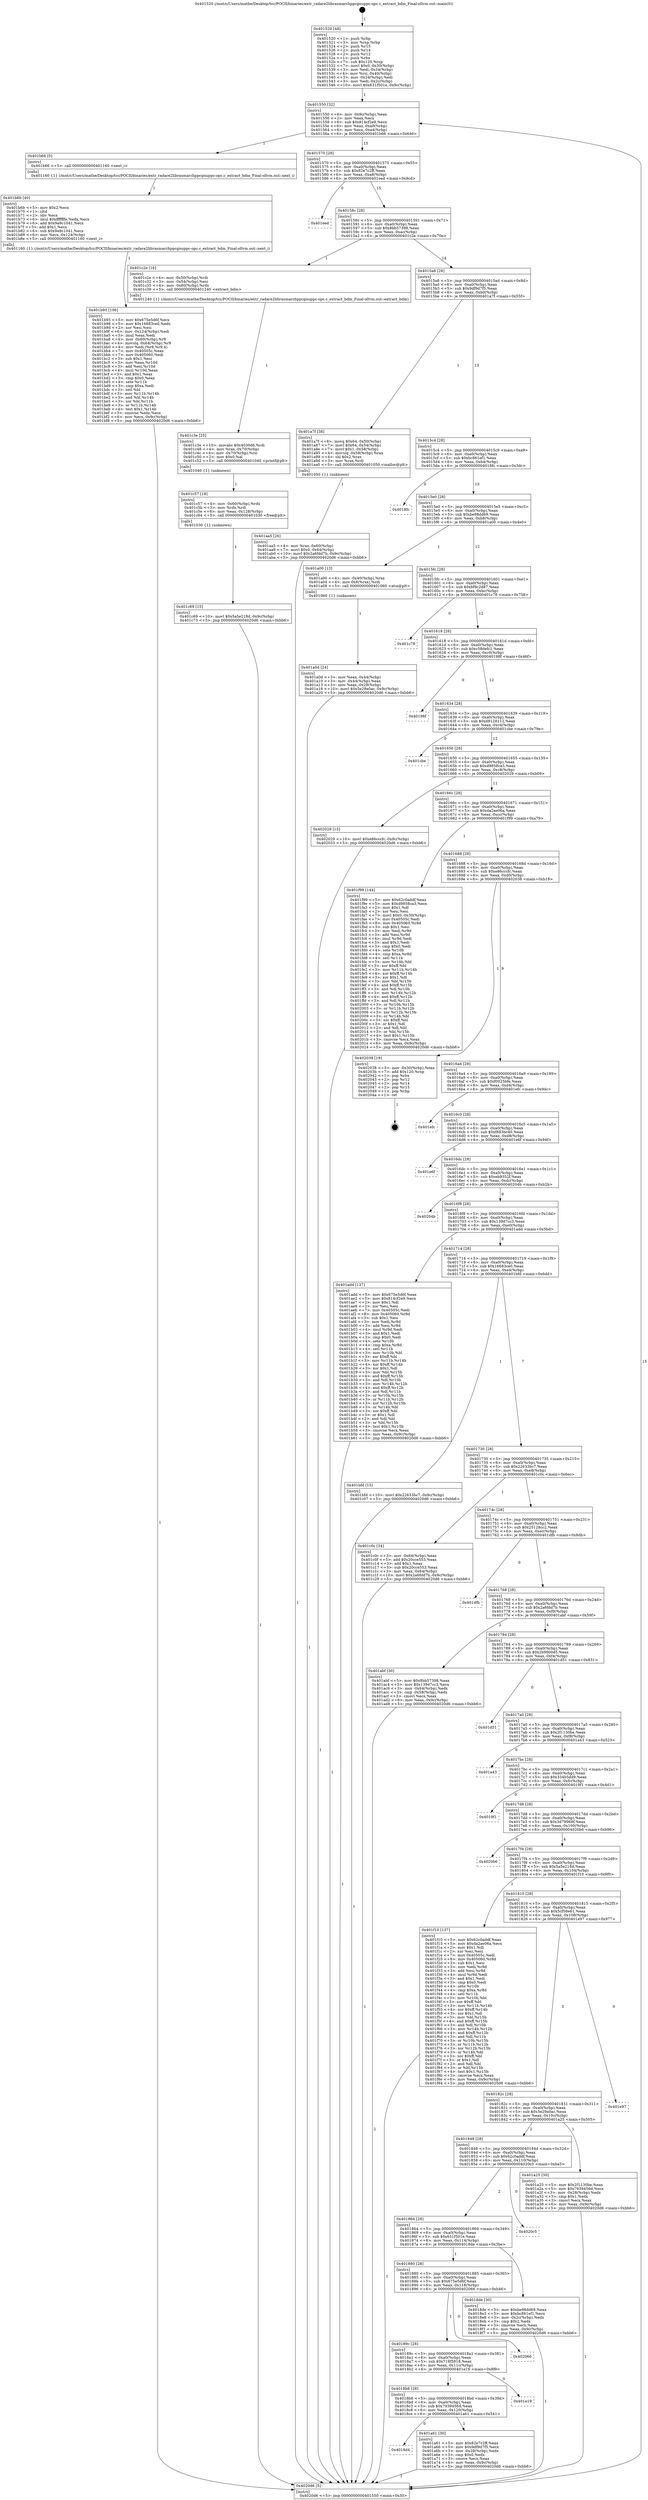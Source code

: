digraph "0x401520" {
  label = "0x401520 (/mnt/c/Users/mathe/Desktop/tcc/POCII/binaries/extr_radare2librasmarchppcgnuppc-opc.c_extract_bdm_Final-ollvm.out::main(0))"
  labelloc = "t"
  node[shape=record]

  Entry [label="",width=0.3,height=0.3,shape=circle,fillcolor=black,style=filled]
  "0x401550" [label="{
     0x401550 [32]\l
     | [instrs]\l
     &nbsp;&nbsp;0x401550 \<+6\>: mov -0x9c(%rbp),%eax\l
     &nbsp;&nbsp;0x401556 \<+2\>: mov %eax,%ecx\l
     &nbsp;&nbsp;0x401558 \<+6\>: sub $0x814cf2e9,%ecx\l
     &nbsp;&nbsp;0x40155e \<+6\>: mov %eax,-0xa0(%rbp)\l
     &nbsp;&nbsp;0x401564 \<+6\>: mov %ecx,-0xa4(%rbp)\l
     &nbsp;&nbsp;0x40156a \<+6\>: je 0000000000401b66 \<main+0x646\>\l
  }"]
  "0x401b66" [label="{
     0x401b66 [5]\l
     | [instrs]\l
     &nbsp;&nbsp;0x401b66 \<+5\>: call 0000000000401160 \<next_i\>\l
     | [calls]\l
     &nbsp;&nbsp;0x401160 \{1\} (/mnt/c/Users/mathe/Desktop/tcc/POCII/binaries/extr_radare2librasmarchppcgnuppc-opc.c_extract_bdm_Final-ollvm.out::next_i)\l
  }"]
  "0x401570" [label="{
     0x401570 [28]\l
     | [instrs]\l
     &nbsp;&nbsp;0x401570 \<+5\>: jmp 0000000000401575 \<main+0x55\>\l
     &nbsp;&nbsp;0x401575 \<+6\>: mov -0xa0(%rbp),%eax\l
     &nbsp;&nbsp;0x40157b \<+5\>: sub $0x82e7c2ff,%eax\l
     &nbsp;&nbsp;0x401580 \<+6\>: mov %eax,-0xa8(%rbp)\l
     &nbsp;&nbsp;0x401586 \<+6\>: je 0000000000401eed \<main+0x9cd\>\l
  }"]
  Exit [label="",width=0.3,height=0.3,shape=circle,fillcolor=black,style=filled,peripheries=2]
  "0x401eed" [label="{
     0x401eed\l
  }", style=dashed]
  "0x40158c" [label="{
     0x40158c [28]\l
     | [instrs]\l
     &nbsp;&nbsp;0x40158c \<+5\>: jmp 0000000000401591 \<main+0x71\>\l
     &nbsp;&nbsp;0x401591 \<+6\>: mov -0xa0(%rbp),%eax\l
     &nbsp;&nbsp;0x401597 \<+5\>: sub $0x8bb57398,%eax\l
     &nbsp;&nbsp;0x40159c \<+6\>: mov %eax,-0xac(%rbp)\l
     &nbsp;&nbsp;0x4015a2 \<+6\>: je 0000000000401c2e \<main+0x70e\>\l
  }"]
  "0x401c69" [label="{
     0x401c69 [15]\l
     | [instrs]\l
     &nbsp;&nbsp;0x401c69 \<+10\>: movl $0x5a5e218d,-0x9c(%rbp)\l
     &nbsp;&nbsp;0x401c73 \<+5\>: jmp 00000000004020d6 \<main+0xbb6\>\l
  }"]
  "0x401c2e" [label="{
     0x401c2e [16]\l
     | [instrs]\l
     &nbsp;&nbsp;0x401c2e \<+4\>: mov -0x50(%rbp),%rdi\l
     &nbsp;&nbsp;0x401c32 \<+3\>: mov -0x54(%rbp),%esi\l
     &nbsp;&nbsp;0x401c35 \<+4\>: mov -0x60(%rbp),%rdx\l
     &nbsp;&nbsp;0x401c39 \<+5\>: call 0000000000401240 \<extract_bdm\>\l
     | [calls]\l
     &nbsp;&nbsp;0x401240 \{1\} (/mnt/c/Users/mathe/Desktop/tcc/POCII/binaries/extr_radare2librasmarchppcgnuppc-opc.c_extract_bdm_Final-ollvm.out::extract_bdm)\l
  }"]
  "0x4015a8" [label="{
     0x4015a8 [28]\l
     | [instrs]\l
     &nbsp;&nbsp;0x4015a8 \<+5\>: jmp 00000000004015ad \<main+0x8d\>\l
     &nbsp;&nbsp;0x4015ad \<+6\>: mov -0xa0(%rbp),%eax\l
     &nbsp;&nbsp;0x4015b3 \<+5\>: sub $0x9df9d7f5,%eax\l
     &nbsp;&nbsp;0x4015b8 \<+6\>: mov %eax,-0xb0(%rbp)\l
     &nbsp;&nbsp;0x4015be \<+6\>: je 0000000000401a7f \<main+0x55f\>\l
  }"]
  "0x401c57" [label="{
     0x401c57 [18]\l
     | [instrs]\l
     &nbsp;&nbsp;0x401c57 \<+4\>: mov -0x60(%rbp),%rdx\l
     &nbsp;&nbsp;0x401c5b \<+3\>: mov %rdx,%rdi\l
     &nbsp;&nbsp;0x401c5e \<+6\>: mov %eax,-0x128(%rbp)\l
     &nbsp;&nbsp;0x401c64 \<+5\>: call 0000000000401030 \<free@plt\>\l
     | [calls]\l
     &nbsp;&nbsp;0x401030 \{1\} (unknown)\l
  }"]
  "0x401a7f" [label="{
     0x401a7f [38]\l
     | [instrs]\l
     &nbsp;&nbsp;0x401a7f \<+8\>: movq $0x64,-0x50(%rbp)\l
     &nbsp;&nbsp;0x401a87 \<+7\>: movl $0x64,-0x54(%rbp)\l
     &nbsp;&nbsp;0x401a8e \<+7\>: movl $0x1,-0x58(%rbp)\l
     &nbsp;&nbsp;0x401a95 \<+4\>: movslq -0x58(%rbp),%rax\l
     &nbsp;&nbsp;0x401a99 \<+4\>: shl $0x2,%rax\l
     &nbsp;&nbsp;0x401a9d \<+3\>: mov %rax,%rdi\l
     &nbsp;&nbsp;0x401aa0 \<+5\>: call 0000000000401050 \<malloc@plt\>\l
     | [calls]\l
     &nbsp;&nbsp;0x401050 \{1\} (unknown)\l
  }"]
  "0x4015c4" [label="{
     0x4015c4 [28]\l
     | [instrs]\l
     &nbsp;&nbsp;0x4015c4 \<+5\>: jmp 00000000004015c9 \<main+0xa9\>\l
     &nbsp;&nbsp;0x4015c9 \<+6\>: mov -0xa0(%rbp),%eax\l
     &nbsp;&nbsp;0x4015cf \<+5\>: sub $0xbc861ef1,%eax\l
     &nbsp;&nbsp;0x4015d4 \<+6\>: mov %eax,-0xb4(%rbp)\l
     &nbsp;&nbsp;0x4015da \<+6\>: je 00000000004018fc \<main+0x3dc\>\l
  }"]
  "0x401c3e" [label="{
     0x401c3e [25]\l
     | [instrs]\l
     &nbsp;&nbsp;0x401c3e \<+10\>: movabs $0x4030d6,%rdi\l
     &nbsp;&nbsp;0x401c48 \<+4\>: mov %rax,-0x70(%rbp)\l
     &nbsp;&nbsp;0x401c4c \<+4\>: mov -0x70(%rbp),%rsi\l
     &nbsp;&nbsp;0x401c50 \<+2\>: mov $0x0,%al\l
     &nbsp;&nbsp;0x401c52 \<+5\>: call 0000000000401040 \<printf@plt\>\l
     | [calls]\l
     &nbsp;&nbsp;0x401040 \{1\} (unknown)\l
  }"]
  "0x4018fc" [label="{
     0x4018fc\l
  }", style=dashed]
  "0x4015e0" [label="{
     0x4015e0 [28]\l
     | [instrs]\l
     &nbsp;&nbsp;0x4015e0 \<+5\>: jmp 00000000004015e5 \<main+0xc5\>\l
     &nbsp;&nbsp;0x4015e5 \<+6\>: mov -0xa0(%rbp),%eax\l
     &nbsp;&nbsp;0x4015eb \<+5\>: sub $0xbe98dd69,%eax\l
     &nbsp;&nbsp;0x4015f0 \<+6\>: mov %eax,-0xb8(%rbp)\l
     &nbsp;&nbsp;0x4015f6 \<+6\>: je 0000000000401a00 \<main+0x4e0\>\l
  }"]
  "0x401b93" [label="{
     0x401b93 [106]\l
     | [instrs]\l
     &nbsp;&nbsp;0x401b93 \<+5\>: mov $0x675e5d6f,%ecx\l
     &nbsp;&nbsp;0x401b98 \<+5\>: mov $0x16683ce0,%edx\l
     &nbsp;&nbsp;0x401b9d \<+2\>: xor %esi,%esi\l
     &nbsp;&nbsp;0x401b9f \<+6\>: mov -0x124(%rbp),%edi\l
     &nbsp;&nbsp;0x401ba5 \<+3\>: imul %eax,%edi\l
     &nbsp;&nbsp;0x401ba8 \<+4\>: mov -0x60(%rbp),%r8\l
     &nbsp;&nbsp;0x401bac \<+4\>: movslq -0x64(%rbp),%r9\l
     &nbsp;&nbsp;0x401bb0 \<+4\>: mov %edi,(%r8,%r9,4)\l
     &nbsp;&nbsp;0x401bb4 \<+7\>: mov 0x40505c,%eax\l
     &nbsp;&nbsp;0x401bbb \<+7\>: mov 0x405060,%edi\l
     &nbsp;&nbsp;0x401bc2 \<+3\>: sub $0x1,%esi\l
     &nbsp;&nbsp;0x401bc5 \<+3\>: mov %eax,%r10d\l
     &nbsp;&nbsp;0x401bc8 \<+3\>: add %esi,%r10d\l
     &nbsp;&nbsp;0x401bcb \<+4\>: imul %r10d,%eax\l
     &nbsp;&nbsp;0x401bcf \<+3\>: and $0x1,%eax\l
     &nbsp;&nbsp;0x401bd2 \<+3\>: cmp $0x0,%eax\l
     &nbsp;&nbsp;0x401bd5 \<+4\>: sete %r11b\l
     &nbsp;&nbsp;0x401bd9 \<+3\>: cmp $0xa,%edi\l
     &nbsp;&nbsp;0x401bdc \<+3\>: setl %bl\l
     &nbsp;&nbsp;0x401bdf \<+3\>: mov %r11b,%r14b\l
     &nbsp;&nbsp;0x401be2 \<+3\>: and %bl,%r14b\l
     &nbsp;&nbsp;0x401be5 \<+3\>: xor %bl,%r11b\l
     &nbsp;&nbsp;0x401be8 \<+3\>: or %r11b,%r14b\l
     &nbsp;&nbsp;0x401beb \<+4\>: test $0x1,%r14b\l
     &nbsp;&nbsp;0x401bef \<+3\>: cmovne %edx,%ecx\l
     &nbsp;&nbsp;0x401bf2 \<+6\>: mov %ecx,-0x9c(%rbp)\l
     &nbsp;&nbsp;0x401bf8 \<+5\>: jmp 00000000004020d6 \<main+0xbb6\>\l
  }"]
  "0x401a00" [label="{
     0x401a00 [13]\l
     | [instrs]\l
     &nbsp;&nbsp;0x401a00 \<+4\>: mov -0x40(%rbp),%rax\l
     &nbsp;&nbsp;0x401a04 \<+4\>: mov 0x8(%rax),%rdi\l
     &nbsp;&nbsp;0x401a08 \<+5\>: call 0000000000401060 \<atoi@plt\>\l
     | [calls]\l
     &nbsp;&nbsp;0x401060 \{1\} (unknown)\l
  }"]
  "0x4015fc" [label="{
     0x4015fc [28]\l
     | [instrs]\l
     &nbsp;&nbsp;0x4015fc \<+5\>: jmp 0000000000401601 \<main+0xe1\>\l
     &nbsp;&nbsp;0x401601 \<+6\>: mov -0xa0(%rbp),%eax\l
     &nbsp;&nbsp;0x401607 \<+5\>: sub $0xbf9c2d87,%eax\l
     &nbsp;&nbsp;0x40160c \<+6\>: mov %eax,-0xbc(%rbp)\l
     &nbsp;&nbsp;0x401612 \<+6\>: je 0000000000401c78 \<main+0x758\>\l
  }"]
  "0x401b6b" [label="{
     0x401b6b [40]\l
     | [instrs]\l
     &nbsp;&nbsp;0x401b6b \<+5\>: mov $0x2,%ecx\l
     &nbsp;&nbsp;0x401b70 \<+1\>: cltd\l
     &nbsp;&nbsp;0x401b71 \<+2\>: idiv %ecx\l
     &nbsp;&nbsp;0x401b73 \<+6\>: imul $0xfffffffe,%edx,%ecx\l
     &nbsp;&nbsp;0x401b79 \<+6\>: add $0x9a9c1041,%ecx\l
     &nbsp;&nbsp;0x401b7f \<+3\>: add $0x1,%ecx\l
     &nbsp;&nbsp;0x401b82 \<+6\>: sub $0x9a9c1041,%ecx\l
     &nbsp;&nbsp;0x401b88 \<+6\>: mov %ecx,-0x124(%rbp)\l
     &nbsp;&nbsp;0x401b8e \<+5\>: call 0000000000401160 \<next_i\>\l
     | [calls]\l
     &nbsp;&nbsp;0x401160 \{1\} (/mnt/c/Users/mathe/Desktop/tcc/POCII/binaries/extr_radare2librasmarchppcgnuppc-opc.c_extract_bdm_Final-ollvm.out::next_i)\l
  }"]
  "0x401c78" [label="{
     0x401c78\l
  }", style=dashed]
  "0x401618" [label="{
     0x401618 [28]\l
     | [instrs]\l
     &nbsp;&nbsp;0x401618 \<+5\>: jmp 000000000040161d \<main+0xfd\>\l
     &nbsp;&nbsp;0x40161d \<+6\>: mov -0xa0(%rbp),%eax\l
     &nbsp;&nbsp;0x401623 \<+5\>: sub $0xc58defc1,%eax\l
     &nbsp;&nbsp;0x401628 \<+6\>: mov %eax,-0xc0(%rbp)\l
     &nbsp;&nbsp;0x40162e \<+6\>: je 000000000040198f \<main+0x46f\>\l
  }"]
  "0x401aa5" [label="{
     0x401aa5 [26]\l
     | [instrs]\l
     &nbsp;&nbsp;0x401aa5 \<+4\>: mov %rax,-0x60(%rbp)\l
     &nbsp;&nbsp;0x401aa9 \<+7\>: movl $0x0,-0x64(%rbp)\l
     &nbsp;&nbsp;0x401ab0 \<+10\>: movl $0x2a6fdd7b,-0x9c(%rbp)\l
     &nbsp;&nbsp;0x401aba \<+5\>: jmp 00000000004020d6 \<main+0xbb6\>\l
  }"]
  "0x40198f" [label="{
     0x40198f\l
  }", style=dashed]
  "0x401634" [label="{
     0x401634 [28]\l
     | [instrs]\l
     &nbsp;&nbsp;0x401634 \<+5\>: jmp 0000000000401639 \<main+0x119\>\l
     &nbsp;&nbsp;0x401639 \<+6\>: mov -0xa0(%rbp),%eax\l
     &nbsp;&nbsp;0x40163f \<+5\>: sub $0xd8128112,%eax\l
     &nbsp;&nbsp;0x401644 \<+6\>: mov %eax,-0xc4(%rbp)\l
     &nbsp;&nbsp;0x40164a \<+6\>: je 0000000000401cbe \<main+0x79e\>\l
  }"]
  "0x4018d4" [label="{
     0x4018d4\l
  }", style=dashed]
  "0x401cbe" [label="{
     0x401cbe\l
  }", style=dashed]
  "0x401650" [label="{
     0x401650 [28]\l
     | [instrs]\l
     &nbsp;&nbsp;0x401650 \<+5\>: jmp 0000000000401655 \<main+0x135\>\l
     &nbsp;&nbsp;0x401655 \<+6\>: mov -0xa0(%rbp),%eax\l
     &nbsp;&nbsp;0x40165b \<+5\>: sub $0xd9858ca3,%eax\l
     &nbsp;&nbsp;0x401660 \<+6\>: mov %eax,-0xc8(%rbp)\l
     &nbsp;&nbsp;0x401666 \<+6\>: je 0000000000402029 \<main+0xb09\>\l
  }"]
  "0x401a61" [label="{
     0x401a61 [30]\l
     | [instrs]\l
     &nbsp;&nbsp;0x401a61 \<+5\>: mov $0x82e7c2ff,%eax\l
     &nbsp;&nbsp;0x401a66 \<+5\>: mov $0x9df9d7f5,%ecx\l
     &nbsp;&nbsp;0x401a6b \<+3\>: mov -0x28(%rbp),%edx\l
     &nbsp;&nbsp;0x401a6e \<+3\>: cmp $0x0,%edx\l
     &nbsp;&nbsp;0x401a71 \<+3\>: cmove %ecx,%eax\l
     &nbsp;&nbsp;0x401a74 \<+6\>: mov %eax,-0x9c(%rbp)\l
     &nbsp;&nbsp;0x401a7a \<+5\>: jmp 00000000004020d6 \<main+0xbb6\>\l
  }"]
  "0x402029" [label="{
     0x402029 [15]\l
     | [instrs]\l
     &nbsp;&nbsp;0x402029 \<+10\>: movl $0xe86cccfc,-0x9c(%rbp)\l
     &nbsp;&nbsp;0x402033 \<+5\>: jmp 00000000004020d6 \<main+0xbb6\>\l
  }"]
  "0x40166c" [label="{
     0x40166c [28]\l
     | [instrs]\l
     &nbsp;&nbsp;0x40166c \<+5\>: jmp 0000000000401671 \<main+0x151\>\l
     &nbsp;&nbsp;0x401671 \<+6\>: mov -0xa0(%rbp),%eax\l
     &nbsp;&nbsp;0x401677 \<+5\>: sub $0xda2ae06a,%eax\l
     &nbsp;&nbsp;0x40167c \<+6\>: mov %eax,-0xcc(%rbp)\l
     &nbsp;&nbsp;0x401682 \<+6\>: je 0000000000401f99 \<main+0xa79\>\l
  }"]
  "0x4018b8" [label="{
     0x4018b8 [28]\l
     | [instrs]\l
     &nbsp;&nbsp;0x4018b8 \<+5\>: jmp 00000000004018bd \<main+0x39d\>\l
     &nbsp;&nbsp;0x4018bd \<+6\>: mov -0xa0(%rbp),%eax\l
     &nbsp;&nbsp;0x4018c3 \<+5\>: sub $0x7939456d,%eax\l
     &nbsp;&nbsp;0x4018c8 \<+6\>: mov %eax,-0x120(%rbp)\l
     &nbsp;&nbsp;0x4018ce \<+6\>: je 0000000000401a61 \<main+0x541\>\l
  }"]
  "0x401f99" [label="{
     0x401f99 [144]\l
     | [instrs]\l
     &nbsp;&nbsp;0x401f99 \<+5\>: mov $0x62c0addf,%eax\l
     &nbsp;&nbsp;0x401f9e \<+5\>: mov $0xd9858ca3,%ecx\l
     &nbsp;&nbsp;0x401fa3 \<+2\>: mov $0x1,%dl\l
     &nbsp;&nbsp;0x401fa5 \<+2\>: xor %esi,%esi\l
     &nbsp;&nbsp;0x401fa7 \<+7\>: movl $0x0,-0x30(%rbp)\l
     &nbsp;&nbsp;0x401fae \<+7\>: mov 0x40505c,%edi\l
     &nbsp;&nbsp;0x401fb5 \<+8\>: mov 0x405060,%r8d\l
     &nbsp;&nbsp;0x401fbd \<+3\>: sub $0x1,%esi\l
     &nbsp;&nbsp;0x401fc0 \<+3\>: mov %edi,%r9d\l
     &nbsp;&nbsp;0x401fc3 \<+3\>: add %esi,%r9d\l
     &nbsp;&nbsp;0x401fc6 \<+4\>: imul %r9d,%edi\l
     &nbsp;&nbsp;0x401fca \<+3\>: and $0x1,%edi\l
     &nbsp;&nbsp;0x401fcd \<+3\>: cmp $0x0,%edi\l
     &nbsp;&nbsp;0x401fd0 \<+4\>: sete %r10b\l
     &nbsp;&nbsp;0x401fd4 \<+4\>: cmp $0xa,%r8d\l
     &nbsp;&nbsp;0x401fd8 \<+4\>: setl %r11b\l
     &nbsp;&nbsp;0x401fdc \<+3\>: mov %r10b,%bl\l
     &nbsp;&nbsp;0x401fdf \<+3\>: xor $0xff,%bl\l
     &nbsp;&nbsp;0x401fe2 \<+3\>: mov %r11b,%r14b\l
     &nbsp;&nbsp;0x401fe5 \<+4\>: xor $0xff,%r14b\l
     &nbsp;&nbsp;0x401fe9 \<+3\>: xor $0x1,%dl\l
     &nbsp;&nbsp;0x401fec \<+3\>: mov %bl,%r15b\l
     &nbsp;&nbsp;0x401fef \<+4\>: and $0xff,%r15b\l
     &nbsp;&nbsp;0x401ff3 \<+3\>: and %dl,%r10b\l
     &nbsp;&nbsp;0x401ff6 \<+3\>: mov %r14b,%r12b\l
     &nbsp;&nbsp;0x401ff9 \<+4\>: and $0xff,%r12b\l
     &nbsp;&nbsp;0x401ffd \<+3\>: and %dl,%r11b\l
     &nbsp;&nbsp;0x402000 \<+3\>: or %r10b,%r15b\l
     &nbsp;&nbsp;0x402003 \<+3\>: or %r11b,%r12b\l
     &nbsp;&nbsp;0x402006 \<+3\>: xor %r12b,%r15b\l
     &nbsp;&nbsp;0x402009 \<+3\>: or %r14b,%bl\l
     &nbsp;&nbsp;0x40200c \<+3\>: xor $0xff,%bl\l
     &nbsp;&nbsp;0x40200f \<+3\>: or $0x1,%dl\l
     &nbsp;&nbsp;0x402012 \<+2\>: and %dl,%bl\l
     &nbsp;&nbsp;0x402014 \<+3\>: or %bl,%r15b\l
     &nbsp;&nbsp;0x402017 \<+4\>: test $0x1,%r15b\l
     &nbsp;&nbsp;0x40201b \<+3\>: cmovne %ecx,%eax\l
     &nbsp;&nbsp;0x40201e \<+6\>: mov %eax,-0x9c(%rbp)\l
     &nbsp;&nbsp;0x402024 \<+5\>: jmp 00000000004020d6 \<main+0xbb6\>\l
  }"]
  "0x401688" [label="{
     0x401688 [28]\l
     | [instrs]\l
     &nbsp;&nbsp;0x401688 \<+5\>: jmp 000000000040168d \<main+0x16d\>\l
     &nbsp;&nbsp;0x40168d \<+6\>: mov -0xa0(%rbp),%eax\l
     &nbsp;&nbsp;0x401693 \<+5\>: sub $0xe86cccfc,%eax\l
     &nbsp;&nbsp;0x401698 \<+6\>: mov %eax,-0xd0(%rbp)\l
     &nbsp;&nbsp;0x40169e \<+6\>: je 0000000000402038 \<main+0xb18\>\l
  }"]
  "0x401e19" [label="{
     0x401e19\l
  }", style=dashed]
  "0x402038" [label="{
     0x402038 [19]\l
     | [instrs]\l
     &nbsp;&nbsp;0x402038 \<+3\>: mov -0x30(%rbp),%eax\l
     &nbsp;&nbsp;0x40203b \<+7\>: add $0x120,%rsp\l
     &nbsp;&nbsp;0x402042 \<+1\>: pop %rbx\l
     &nbsp;&nbsp;0x402043 \<+2\>: pop %r12\l
     &nbsp;&nbsp;0x402045 \<+2\>: pop %r14\l
     &nbsp;&nbsp;0x402047 \<+2\>: pop %r15\l
     &nbsp;&nbsp;0x402049 \<+1\>: pop %rbp\l
     &nbsp;&nbsp;0x40204a \<+1\>: ret\l
  }"]
  "0x4016a4" [label="{
     0x4016a4 [28]\l
     | [instrs]\l
     &nbsp;&nbsp;0x4016a4 \<+5\>: jmp 00000000004016a9 \<main+0x189\>\l
     &nbsp;&nbsp;0x4016a9 \<+6\>: mov -0xa0(%rbp),%eax\l
     &nbsp;&nbsp;0x4016af \<+5\>: sub $0xf0025bfe,%eax\l
     &nbsp;&nbsp;0x4016b4 \<+6\>: mov %eax,-0xd4(%rbp)\l
     &nbsp;&nbsp;0x4016ba \<+6\>: je 0000000000401efc \<main+0x9dc\>\l
  }"]
  "0x40189c" [label="{
     0x40189c [28]\l
     | [instrs]\l
     &nbsp;&nbsp;0x40189c \<+5\>: jmp 00000000004018a1 \<main+0x381\>\l
     &nbsp;&nbsp;0x4018a1 \<+6\>: mov -0xa0(%rbp),%eax\l
     &nbsp;&nbsp;0x4018a7 \<+5\>: sub $0x716f5818,%eax\l
     &nbsp;&nbsp;0x4018ac \<+6\>: mov %eax,-0x11c(%rbp)\l
     &nbsp;&nbsp;0x4018b2 \<+6\>: je 0000000000401e19 \<main+0x8f9\>\l
  }"]
  "0x401efc" [label="{
     0x401efc\l
  }", style=dashed]
  "0x4016c0" [label="{
     0x4016c0 [28]\l
     | [instrs]\l
     &nbsp;&nbsp;0x4016c0 \<+5\>: jmp 00000000004016c5 \<main+0x1a5\>\l
     &nbsp;&nbsp;0x4016c5 \<+6\>: mov -0xa0(%rbp),%eax\l
     &nbsp;&nbsp;0x4016cb \<+5\>: sub $0xf883bc40,%eax\l
     &nbsp;&nbsp;0x4016d0 \<+6\>: mov %eax,-0xd8(%rbp)\l
     &nbsp;&nbsp;0x4016d6 \<+6\>: je 0000000000401e6f \<main+0x94f\>\l
  }"]
  "0x402066" [label="{
     0x402066\l
  }", style=dashed]
  "0x401e6f" [label="{
     0x401e6f\l
  }", style=dashed]
  "0x4016dc" [label="{
     0x4016dc [28]\l
     | [instrs]\l
     &nbsp;&nbsp;0x4016dc \<+5\>: jmp 00000000004016e1 \<main+0x1c1\>\l
     &nbsp;&nbsp;0x4016e1 \<+6\>: mov -0xa0(%rbp),%eax\l
     &nbsp;&nbsp;0x4016e7 \<+5\>: sub $0xeb9352f,%eax\l
     &nbsp;&nbsp;0x4016ec \<+6\>: mov %eax,-0xdc(%rbp)\l
     &nbsp;&nbsp;0x4016f2 \<+6\>: je 000000000040204b \<main+0xb2b\>\l
  }"]
  "0x401a0d" [label="{
     0x401a0d [24]\l
     | [instrs]\l
     &nbsp;&nbsp;0x401a0d \<+3\>: mov %eax,-0x44(%rbp)\l
     &nbsp;&nbsp;0x401a10 \<+3\>: mov -0x44(%rbp),%eax\l
     &nbsp;&nbsp;0x401a13 \<+3\>: mov %eax,-0x28(%rbp)\l
     &nbsp;&nbsp;0x401a16 \<+10\>: movl $0x5e29a0ac,-0x9c(%rbp)\l
     &nbsp;&nbsp;0x401a20 \<+5\>: jmp 00000000004020d6 \<main+0xbb6\>\l
  }"]
  "0x40204b" [label="{
     0x40204b\l
  }", style=dashed]
  "0x4016f8" [label="{
     0x4016f8 [28]\l
     | [instrs]\l
     &nbsp;&nbsp;0x4016f8 \<+5\>: jmp 00000000004016fd \<main+0x1dd\>\l
     &nbsp;&nbsp;0x4016fd \<+6\>: mov -0xa0(%rbp),%eax\l
     &nbsp;&nbsp;0x401703 \<+5\>: sub $0x139d7cc3,%eax\l
     &nbsp;&nbsp;0x401708 \<+6\>: mov %eax,-0xe0(%rbp)\l
     &nbsp;&nbsp;0x40170e \<+6\>: je 0000000000401add \<main+0x5bd\>\l
  }"]
  "0x401520" [label="{
     0x401520 [48]\l
     | [instrs]\l
     &nbsp;&nbsp;0x401520 \<+1\>: push %rbp\l
     &nbsp;&nbsp;0x401521 \<+3\>: mov %rsp,%rbp\l
     &nbsp;&nbsp;0x401524 \<+2\>: push %r15\l
     &nbsp;&nbsp;0x401526 \<+2\>: push %r14\l
     &nbsp;&nbsp;0x401528 \<+2\>: push %r12\l
     &nbsp;&nbsp;0x40152a \<+1\>: push %rbx\l
     &nbsp;&nbsp;0x40152b \<+7\>: sub $0x120,%rsp\l
     &nbsp;&nbsp;0x401532 \<+7\>: movl $0x0,-0x30(%rbp)\l
     &nbsp;&nbsp;0x401539 \<+3\>: mov %edi,-0x34(%rbp)\l
     &nbsp;&nbsp;0x40153c \<+4\>: mov %rsi,-0x40(%rbp)\l
     &nbsp;&nbsp;0x401540 \<+3\>: mov -0x34(%rbp),%edi\l
     &nbsp;&nbsp;0x401543 \<+3\>: mov %edi,-0x2c(%rbp)\l
     &nbsp;&nbsp;0x401546 \<+10\>: movl $0x631f501e,-0x9c(%rbp)\l
  }"]
  "0x401add" [label="{
     0x401add [137]\l
     | [instrs]\l
     &nbsp;&nbsp;0x401add \<+5\>: mov $0x675e5d6f,%eax\l
     &nbsp;&nbsp;0x401ae2 \<+5\>: mov $0x814cf2e9,%ecx\l
     &nbsp;&nbsp;0x401ae7 \<+2\>: mov $0x1,%dl\l
     &nbsp;&nbsp;0x401ae9 \<+2\>: xor %esi,%esi\l
     &nbsp;&nbsp;0x401aeb \<+7\>: mov 0x40505c,%edi\l
     &nbsp;&nbsp;0x401af2 \<+8\>: mov 0x405060,%r8d\l
     &nbsp;&nbsp;0x401afa \<+3\>: sub $0x1,%esi\l
     &nbsp;&nbsp;0x401afd \<+3\>: mov %edi,%r9d\l
     &nbsp;&nbsp;0x401b00 \<+3\>: add %esi,%r9d\l
     &nbsp;&nbsp;0x401b03 \<+4\>: imul %r9d,%edi\l
     &nbsp;&nbsp;0x401b07 \<+3\>: and $0x1,%edi\l
     &nbsp;&nbsp;0x401b0a \<+3\>: cmp $0x0,%edi\l
     &nbsp;&nbsp;0x401b0d \<+4\>: sete %r10b\l
     &nbsp;&nbsp;0x401b11 \<+4\>: cmp $0xa,%r8d\l
     &nbsp;&nbsp;0x401b15 \<+4\>: setl %r11b\l
     &nbsp;&nbsp;0x401b19 \<+3\>: mov %r10b,%bl\l
     &nbsp;&nbsp;0x401b1c \<+3\>: xor $0xff,%bl\l
     &nbsp;&nbsp;0x401b1f \<+3\>: mov %r11b,%r14b\l
     &nbsp;&nbsp;0x401b22 \<+4\>: xor $0xff,%r14b\l
     &nbsp;&nbsp;0x401b26 \<+3\>: xor $0x1,%dl\l
     &nbsp;&nbsp;0x401b29 \<+3\>: mov %bl,%r15b\l
     &nbsp;&nbsp;0x401b2c \<+4\>: and $0xff,%r15b\l
     &nbsp;&nbsp;0x401b30 \<+3\>: and %dl,%r10b\l
     &nbsp;&nbsp;0x401b33 \<+3\>: mov %r14b,%r12b\l
     &nbsp;&nbsp;0x401b36 \<+4\>: and $0xff,%r12b\l
     &nbsp;&nbsp;0x401b3a \<+3\>: and %dl,%r11b\l
     &nbsp;&nbsp;0x401b3d \<+3\>: or %r10b,%r15b\l
     &nbsp;&nbsp;0x401b40 \<+3\>: or %r11b,%r12b\l
     &nbsp;&nbsp;0x401b43 \<+3\>: xor %r12b,%r15b\l
     &nbsp;&nbsp;0x401b46 \<+3\>: or %r14b,%bl\l
     &nbsp;&nbsp;0x401b49 \<+3\>: xor $0xff,%bl\l
     &nbsp;&nbsp;0x401b4c \<+3\>: or $0x1,%dl\l
     &nbsp;&nbsp;0x401b4f \<+2\>: and %dl,%bl\l
     &nbsp;&nbsp;0x401b51 \<+3\>: or %bl,%r15b\l
     &nbsp;&nbsp;0x401b54 \<+4\>: test $0x1,%r15b\l
     &nbsp;&nbsp;0x401b58 \<+3\>: cmovne %ecx,%eax\l
     &nbsp;&nbsp;0x401b5b \<+6\>: mov %eax,-0x9c(%rbp)\l
     &nbsp;&nbsp;0x401b61 \<+5\>: jmp 00000000004020d6 \<main+0xbb6\>\l
  }"]
  "0x401714" [label="{
     0x401714 [28]\l
     | [instrs]\l
     &nbsp;&nbsp;0x401714 \<+5\>: jmp 0000000000401719 \<main+0x1f9\>\l
     &nbsp;&nbsp;0x401719 \<+6\>: mov -0xa0(%rbp),%eax\l
     &nbsp;&nbsp;0x40171f \<+5\>: sub $0x16683ce0,%eax\l
     &nbsp;&nbsp;0x401724 \<+6\>: mov %eax,-0xe4(%rbp)\l
     &nbsp;&nbsp;0x40172a \<+6\>: je 0000000000401bfd \<main+0x6dd\>\l
  }"]
  "0x4020d6" [label="{
     0x4020d6 [5]\l
     | [instrs]\l
     &nbsp;&nbsp;0x4020d6 \<+5\>: jmp 0000000000401550 \<main+0x30\>\l
  }"]
  "0x401bfd" [label="{
     0x401bfd [15]\l
     | [instrs]\l
     &nbsp;&nbsp;0x401bfd \<+10\>: movl $0x22633bc7,-0x9c(%rbp)\l
     &nbsp;&nbsp;0x401c07 \<+5\>: jmp 00000000004020d6 \<main+0xbb6\>\l
  }"]
  "0x401730" [label="{
     0x401730 [28]\l
     | [instrs]\l
     &nbsp;&nbsp;0x401730 \<+5\>: jmp 0000000000401735 \<main+0x215\>\l
     &nbsp;&nbsp;0x401735 \<+6\>: mov -0xa0(%rbp),%eax\l
     &nbsp;&nbsp;0x40173b \<+5\>: sub $0x22633bc7,%eax\l
     &nbsp;&nbsp;0x401740 \<+6\>: mov %eax,-0xe8(%rbp)\l
     &nbsp;&nbsp;0x401746 \<+6\>: je 0000000000401c0c \<main+0x6ec\>\l
  }"]
  "0x401880" [label="{
     0x401880 [28]\l
     | [instrs]\l
     &nbsp;&nbsp;0x401880 \<+5\>: jmp 0000000000401885 \<main+0x365\>\l
     &nbsp;&nbsp;0x401885 \<+6\>: mov -0xa0(%rbp),%eax\l
     &nbsp;&nbsp;0x40188b \<+5\>: sub $0x675e5d6f,%eax\l
     &nbsp;&nbsp;0x401890 \<+6\>: mov %eax,-0x118(%rbp)\l
     &nbsp;&nbsp;0x401896 \<+6\>: je 0000000000402066 \<main+0xb46\>\l
  }"]
  "0x401c0c" [label="{
     0x401c0c [34]\l
     | [instrs]\l
     &nbsp;&nbsp;0x401c0c \<+3\>: mov -0x64(%rbp),%eax\l
     &nbsp;&nbsp;0x401c0f \<+5\>: add $0x20cce553,%eax\l
     &nbsp;&nbsp;0x401c14 \<+3\>: add $0x1,%eax\l
     &nbsp;&nbsp;0x401c17 \<+5\>: sub $0x20cce553,%eax\l
     &nbsp;&nbsp;0x401c1c \<+3\>: mov %eax,-0x64(%rbp)\l
     &nbsp;&nbsp;0x401c1f \<+10\>: movl $0x2a6fdd7b,-0x9c(%rbp)\l
     &nbsp;&nbsp;0x401c29 \<+5\>: jmp 00000000004020d6 \<main+0xbb6\>\l
  }"]
  "0x40174c" [label="{
     0x40174c [28]\l
     | [instrs]\l
     &nbsp;&nbsp;0x40174c \<+5\>: jmp 0000000000401751 \<main+0x231\>\l
     &nbsp;&nbsp;0x401751 \<+6\>: mov -0xa0(%rbp),%eax\l
     &nbsp;&nbsp;0x401757 \<+5\>: sub $0x25128cc2,%eax\l
     &nbsp;&nbsp;0x40175c \<+6\>: mov %eax,-0xec(%rbp)\l
     &nbsp;&nbsp;0x401762 \<+6\>: je 0000000000401dfb \<main+0x8db\>\l
  }"]
  "0x4018de" [label="{
     0x4018de [30]\l
     | [instrs]\l
     &nbsp;&nbsp;0x4018de \<+5\>: mov $0xbe98dd69,%eax\l
     &nbsp;&nbsp;0x4018e3 \<+5\>: mov $0xbc861ef1,%ecx\l
     &nbsp;&nbsp;0x4018e8 \<+3\>: mov -0x2c(%rbp),%edx\l
     &nbsp;&nbsp;0x4018eb \<+3\>: cmp $0x2,%edx\l
     &nbsp;&nbsp;0x4018ee \<+3\>: cmovne %ecx,%eax\l
     &nbsp;&nbsp;0x4018f1 \<+6\>: mov %eax,-0x9c(%rbp)\l
     &nbsp;&nbsp;0x4018f7 \<+5\>: jmp 00000000004020d6 \<main+0xbb6\>\l
  }"]
  "0x401dfb" [label="{
     0x401dfb\l
  }", style=dashed]
  "0x401768" [label="{
     0x401768 [28]\l
     | [instrs]\l
     &nbsp;&nbsp;0x401768 \<+5\>: jmp 000000000040176d \<main+0x24d\>\l
     &nbsp;&nbsp;0x40176d \<+6\>: mov -0xa0(%rbp),%eax\l
     &nbsp;&nbsp;0x401773 \<+5\>: sub $0x2a6fdd7b,%eax\l
     &nbsp;&nbsp;0x401778 \<+6\>: mov %eax,-0xf0(%rbp)\l
     &nbsp;&nbsp;0x40177e \<+6\>: je 0000000000401abf \<main+0x59f\>\l
  }"]
  "0x401864" [label="{
     0x401864 [28]\l
     | [instrs]\l
     &nbsp;&nbsp;0x401864 \<+5\>: jmp 0000000000401869 \<main+0x349\>\l
     &nbsp;&nbsp;0x401869 \<+6\>: mov -0xa0(%rbp),%eax\l
     &nbsp;&nbsp;0x40186f \<+5\>: sub $0x631f501e,%eax\l
     &nbsp;&nbsp;0x401874 \<+6\>: mov %eax,-0x114(%rbp)\l
     &nbsp;&nbsp;0x40187a \<+6\>: je 00000000004018de \<main+0x3be\>\l
  }"]
  "0x401abf" [label="{
     0x401abf [30]\l
     | [instrs]\l
     &nbsp;&nbsp;0x401abf \<+5\>: mov $0x8bb57398,%eax\l
     &nbsp;&nbsp;0x401ac4 \<+5\>: mov $0x139d7cc3,%ecx\l
     &nbsp;&nbsp;0x401ac9 \<+3\>: mov -0x64(%rbp),%edx\l
     &nbsp;&nbsp;0x401acc \<+3\>: cmp -0x58(%rbp),%edx\l
     &nbsp;&nbsp;0x401acf \<+3\>: cmovl %ecx,%eax\l
     &nbsp;&nbsp;0x401ad2 \<+6\>: mov %eax,-0x9c(%rbp)\l
     &nbsp;&nbsp;0x401ad8 \<+5\>: jmp 00000000004020d6 \<main+0xbb6\>\l
  }"]
  "0x401784" [label="{
     0x401784 [28]\l
     | [instrs]\l
     &nbsp;&nbsp;0x401784 \<+5\>: jmp 0000000000401789 \<main+0x269\>\l
     &nbsp;&nbsp;0x401789 \<+6\>: mov -0xa0(%rbp),%eax\l
     &nbsp;&nbsp;0x40178f \<+5\>: sub $0x2b9600d5,%eax\l
     &nbsp;&nbsp;0x401794 \<+6\>: mov %eax,-0xf4(%rbp)\l
     &nbsp;&nbsp;0x40179a \<+6\>: je 0000000000401d51 \<main+0x831\>\l
  }"]
  "0x4020c5" [label="{
     0x4020c5\l
  }", style=dashed]
  "0x401d51" [label="{
     0x401d51\l
  }", style=dashed]
  "0x4017a0" [label="{
     0x4017a0 [28]\l
     | [instrs]\l
     &nbsp;&nbsp;0x4017a0 \<+5\>: jmp 00000000004017a5 \<main+0x285\>\l
     &nbsp;&nbsp;0x4017a5 \<+6\>: mov -0xa0(%rbp),%eax\l
     &nbsp;&nbsp;0x4017ab \<+5\>: sub $0x2f1130be,%eax\l
     &nbsp;&nbsp;0x4017b0 \<+6\>: mov %eax,-0xf8(%rbp)\l
     &nbsp;&nbsp;0x4017b6 \<+6\>: je 0000000000401a43 \<main+0x523\>\l
  }"]
  "0x401848" [label="{
     0x401848 [28]\l
     | [instrs]\l
     &nbsp;&nbsp;0x401848 \<+5\>: jmp 000000000040184d \<main+0x32d\>\l
     &nbsp;&nbsp;0x40184d \<+6\>: mov -0xa0(%rbp),%eax\l
     &nbsp;&nbsp;0x401853 \<+5\>: sub $0x62c0addf,%eax\l
     &nbsp;&nbsp;0x401858 \<+6\>: mov %eax,-0x110(%rbp)\l
     &nbsp;&nbsp;0x40185e \<+6\>: je 00000000004020c5 \<main+0xba5\>\l
  }"]
  "0x401a43" [label="{
     0x401a43\l
  }", style=dashed]
  "0x4017bc" [label="{
     0x4017bc [28]\l
     | [instrs]\l
     &nbsp;&nbsp;0x4017bc \<+5\>: jmp 00000000004017c1 \<main+0x2a1\>\l
     &nbsp;&nbsp;0x4017c1 \<+6\>: mov -0xa0(%rbp),%eax\l
     &nbsp;&nbsp;0x4017c7 \<+5\>: sub $0x334b5dd9,%eax\l
     &nbsp;&nbsp;0x4017cc \<+6\>: mov %eax,-0xfc(%rbp)\l
     &nbsp;&nbsp;0x4017d2 \<+6\>: je 00000000004019f1 \<main+0x4d1\>\l
  }"]
  "0x401a25" [label="{
     0x401a25 [30]\l
     | [instrs]\l
     &nbsp;&nbsp;0x401a25 \<+5\>: mov $0x2f1130be,%eax\l
     &nbsp;&nbsp;0x401a2a \<+5\>: mov $0x7939456d,%ecx\l
     &nbsp;&nbsp;0x401a2f \<+3\>: mov -0x28(%rbp),%edx\l
     &nbsp;&nbsp;0x401a32 \<+3\>: cmp $0x1,%edx\l
     &nbsp;&nbsp;0x401a35 \<+3\>: cmovl %ecx,%eax\l
     &nbsp;&nbsp;0x401a38 \<+6\>: mov %eax,-0x9c(%rbp)\l
     &nbsp;&nbsp;0x401a3e \<+5\>: jmp 00000000004020d6 \<main+0xbb6\>\l
  }"]
  "0x4019f1" [label="{
     0x4019f1\l
  }", style=dashed]
  "0x4017d8" [label="{
     0x4017d8 [28]\l
     | [instrs]\l
     &nbsp;&nbsp;0x4017d8 \<+5\>: jmp 00000000004017dd \<main+0x2bd\>\l
     &nbsp;&nbsp;0x4017dd \<+6\>: mov -0xa0(%rbp),%eax\l
     &nbsp;&nbsp;0x4017e3 \<+5\>: sub $0x3d79968f,%eax\l
     &nbsp;&nbsp;0x4017e8 \<+6\>: mov %eax,-0x100(%rbp)\l
     &nbsp;&nbsp;0x4017ee \<+6\>: je 00000000004020b6 \<main+0xb96\>\l
  }"]
  "0x40182c" [label="{
     0x40182c [28]\l
     | [instrs]\l
     &nbsp;&nbsp;0x40182c \<+5\>: jmp 0000000000401831 \<main+0x311\>\l
     &nbsp;&nbsp;0x401831 \<+6\>: mov -0xa0(%rbp),%eax\l
     &nbsp;&nbsp;0x401837 \<+5\>: sub $0x5e29a0ac,%eax\l
     &nbsp;&nbsp;0x40183c \<+6\>: mov %eax,-0x10c(%rbp)\l
     &nbsp;&nbsp;0x401842 \<+6\>: je 0000000000401a25 \<main+0x505\>\l
  }"]
  "0x4020b6" [label="{
     0x4020b6\l
  }", style=dashed]
  "0x4017f4" [label="{
     0x4017f4 [28]\l
     | [instrs]\l
     &nbsp;&nbsp;0x4017f4 \<+5\>: jmp 00000000004017f9 \<main+0x2d9\>\l
     &nbsp;&nbsp;0x4017f9 \<+6\>: mov -0xa0(%rbp),%eax\l
     &nbsp;&nbsp;0x4017ff \<+5\>: sub $0x5a5e218d,%eax\l
     &nbsp;&nbsp;0x401804 \<+6\>: mov %eax,-0x104(%rbp)\l
     &nbsp;&nbsp;0x40180a \<+6\>: je 0000000000401f10 \<main+0x9f0\>\l
  }"]
  "0x401e97" [label="{
     0x401e97\l
  }", style=dashed]
  "0x401f10" [label="{
     0x401f10 [137]\l
     | [instrs]\l
     &nbsp;&nbsp;0x401f10 \<+5\>: mov $0x62c0addf,%eax\l
     &nbsp;&nbsp;0x401f15 \<+5\>: mov $0xda2ae06a,%ecx\l
     &nbsp;&nbsp;0x401f1a \<+2\>: mov $0x1,%dl\l
     &nbsp;&nbsp;0x401f1c \<+2\>: xor %esi,%esi\l
     &nbsp;&nbsp;0x401f1e \<+7\>: mov 0x40505c,%edi\l
     &nbsp;&nbsp;0x401f25 \<+8\>: mov 0x405060,%r8d\l
     &nbsp;&nbsp;0x401f2d \<+3\>: sub $0x1,%esi\l
     &nbsp;&nbsp;0x401f30 \<+3\>: mov %edi,%r9d\l
     &nbsp;&nbsp;0x401f33 \<+3\>: add %esi,%r9d\l
     &nbsp;&nbsp;0x401f36 \<+4\>: imul %r9d,%edi\l
     &nbsp;&nbsp;0x401f3a \<+3\>: and $0x1,%edi\l
     &nbsp;&nbsp;0x401f3d \<+3\>: cmp $0x0,%edi\l
     &nbsp;&nbsp;0x401f40 \<+4\>: sete %r10b\l
     &nbsp;&nbsp;0x401f44 \<+4\>: cmp $0xa,%r8d\l
     &nbsp;&nbsp;0x401f48 \<+4\>: setl %r11b\l
     &nbsp;&nbsp;0x401f4c \<+3\>: mov %r10b,%bl\l
     &nbsp;&nbsp;0x401f4f \<+3\>: xor $0xff,%bl\l
     &nbsp;&nbsp;0x401f52 \<+3\>: mov %r11b,%r14b\l
     &nbsp;&nbsp;0x401f55 \<+4\>: xor $0xff,%r14b\l
     &nbsp;&nbsp;0x401f59 \<+3\>: xor $0x1,%dl\l
     &nbsp;&nbsp;0x401f5c \<+3\>: mov %bl,%r15b\l
     &nbsp;&nbsp;0x401f5f \<+4\>: and $0xff,%r15b\l
     &nbsp;&nbsp;0x401f63 \<+3\>: and %dl,%r10b\l
     &nbsp;&nbsp;0x401f66 \<+3\>: mov %r14b,%r12b\l
     &nbsp;&nbsp;0x401f69 \<+4\>: and $0xff,%r12b\l
     &nbsp;&nbsp;0x401f6d \<+3\>: and %dl,%r11b\l
     &nbsp;&nbsp;0x401f70 \<+3\>: or %r10b,%r15b\l
     &nbsp;&nbsp;0x401f73 \<+3\>: or %r11b,%r12b\l
     &nbsp;&nbsp;0x401f76 \<+3\>: xor %r12b,%r15b\l
     &nbsp;&nbsp;0x401f79 \<+3\>: or %r14b,%bl\l
     &nbsp;&nbsp;0x401f7c \<+3\>: xor $0xff,%bl\l
     &nbsp;&nbsp;0x401f7f \<+3\>: or $0x1,%dl\l
     &nbsp;&nbsp;0x401f82 \<+2\>: and %dl,%bl\l
     &nbsp;&nbsp;0x401f84 \<+3\>: or %bl,%r15b\l
     &nbsp;&nbsp;0x401f87 \<+4\>: test $0x1,%r15b\l
     &nbsp;&nbsp;0x401f8b \<+3\>: cmovne %ecx,%eax\l
     &nbsp;&nbsp;0x401f8e \<+6\>: mov %eax,-0x9c(%rbp)\l
     &nbsp;&nbsp;0x401f94 \<+5\>: jmp 00000000004020d6 \<main+0xbb6\>\l
  }"]
  "0x401810" [label="{
     0x401810 [28]\l
     | [instrs]\l
     &nbsp;&nbsp;0x401810 \<+5\>: jmp 0000000000401815 \<main+0x2f5\>\l
     &nbsp;&nbsp;0x401815 \<+6\>: mov -0xa0(%rbp),%eax\l
     &nbsp;&nbsp;0x40181b \<+5\>: sub $0x5cf58e61,%eax\l
     &nbsp;&nbsp;0x401820 \<+6\>: mov %eax,-0x108(%rbp)\l
     &nbsp;&nbsp;0x401826 \<+6\>: je 0000000000401e97 \<main+0x977\>\l
  }"]
  Entry -> "0x401520" [label=" 1"]
  "0x401550" -> "0x401b66" [label=" 1"]
  "0x401550" -> "0x401570" [label=" 15"]
  "0x402038" -> Exit [label=" 1"]
  "0x401570" -> "0x401eed" [label=" 0"]
  "0x401570" -> "0x40158c" [label=" 15"]
  "0x402029" -> "0x4020d6" [label=" 1"]
  "0x40158c" -> "0x401c2e" [label=" 1"]
  "0x40158c" -> "0x4015a8" [label=" 14"]
  "0x401f99" -> "0x4020d6" [label=" 1"]
  "0x4015a8" -> "0x401a7f" [label=" 1"]
  "0x4015a8" -> "0x4015c4" [label=" 13"]
  "0x401f10" -> "0x4020d6" [label=" 1"]
  "0x4015c4" -> "0x4018fc" [label=" 0"]
  "0x4015c4" -> "0x4015e0" [label=" 13"]
  "0x401c69" -> "0x4020d6" [label=" 1"]
  "0x4015e0" -> "0x401a00" [label=" 1"]
  "0x4015e0" -> "0x4015fc" [label=" 12"]
  "0x401c57" -> "0x401c69" [label=" 1"]
  "0x4015fc" -> "0x401c78" [label=" 0"]
  "0x4015fc" -> "0x401618" [label=" 12"]
  "0x401c3e" -> "0x401c57" [label=" 1"]
  "0x401618" -> "0x40198f" [label=" 0"]
  "0x401618" -> "0x401634" [label=" 12"]
  "0x401c2e" -> "0x401c3e" [label=" 1"]
  "0x401634" -> "0x401cbe" [label=" 0"]
  "0x401634" -> "0x401650" [label=" 12"]
  "0x401c0c" -> "0x4020d6" [label=" 1"]
  "0x401650" -> "0x402029" [label=" 1"]
  "0x401650" -> "0x40166c" [label=" 11"]
  "0x401bfd" -> "0x4020d6" [label=" 1"]
  "0x40166c" -> "0x401f99" [label=" 1"]
  "0x40166c" -> "0x401688" [label=" 10"]
  "0x401b6b" -> "0x401b93" [label=" 1"]
  "0x401688" -> "0x402038" [label=" 1"]
  "0x401688" -> "0x4016a4" [label=" 9"]
  "0x401b66" -> "0x401b6b" [label=" 1"]
  "0x4016a4" -> "0x401efc" [label=" 0"]
  "0x4016a4" -> "0x4016c0" [label=" 9"]
  "0x401abf" -> "0x4020d6" [label=" 2"]
  "0x4016c0" -> "0x401e6f" [label=" 0"]
  "0x4016c0" -> "0x4016dc" [label=" 9"]
  "0x401aa5" -> "0x4020d6" [label=" 1"]
  "0x4016dc" -> "0x40204b" [label=" 0"]
  "0x4016dc" -> "0x4016f8" [label=" 9"]
  "0x401a61" -> "0x4020d6" [label=" 1"]
  "0x4016f8" -> "0x401add" [label=" 1"]
  "0x4016f8" -> "0x401714" [label=" 8"]
  "0x4018b8" -> "0x4018d4" [label=" 0"]
  "0x401714" -> "0x401bfd" [label=" 1"]
  "0x401714" -> "0x401730" [label=" 7"]
  "0x4018b8" -> "0x401a61" [label=" 1"]
  "0x401730" -> "0x401c0c" [label=" 1"]
  "0x401730" -> "0x40174c" [label=" 6"]
  "0x401b93" -> "0x4020d6" [label=" 1"]
  "0x40174c" -> "0x401dfb" [label=" 0"]
  "0x40174c" -> "0x401768" [label=" 6"]
  "0x40189c" -> "0x4018b8" [label=" 1"]
  "0x401768" -> "0x401abf" [label=" 2"]
  "0x401768" -> "0x401784" [label=" 4"]
  "0x401add" -> "0x4020d6" [label=" 1"]
  "0x401784" -> "0x401d51" [label=" 0"]
  "0x401784" -> "0x4017a0" [label=" 4"]
  "0x401880" -> "0x40189c" [label=" 1"]
  "0x4017a0" -> "0x401a43" [label=" 0"]
  "0x4017a0" -> "0x4017bc" [label=" 4"]
  "0x401a7f" -> "0x401aa5" [label=" 1"]
  "0x4017bc" -> "0x4019f1" [label=" 0"]
  "0x4017bc" -> "0x4017d8" [label=" 4"]
  "0x401a25" -> "0x4020d6" [label=" 1"]
  "0x4017d8" -> "0x4020b6" [label=" 0"]
  "0x4017d8" -> "0x4017f4" [label=" 4"]
  "0x401a00" -> "0x401a0d" [label=" 1"]
  "0x4017f4" -> "0x401f10" [label=" 1"]
  "0x4017f4" -> "0x401810" [label=" 3"]
  "0x4020d6" -> "0x401550" [label=" 15"]
  "0x401810" -> "0x401e97" [label=" 0"]
  "0x401810" -> "0x40182c" [label=" 3"]
  "0x401a0d" -> "0x4020d6" [label=" 1"]
  "0x40182c" -> "0x401a25" [label=" 1"]
  "0x40182c" -> "0x401848" [label=" 2"]
  "0x401880" -> "0x402066" [label=" 0"]
  "0x401848" -> "0x4020c5" [label=" 0"]
  "0x401848" -> "0x401864" [label=" 2"]
  "0x40189c" -> "0x401e19" [label=" 0"]
  "0x401864" -> "0x4018de" [label=" 1"]
  "0x401864" -> "0x401880" [label=" 1"]
  "0x4018de" -> "0x4020d6" [label=" 1"]
  "0x401520" -> "0x401550" [label=" 1"]
}

